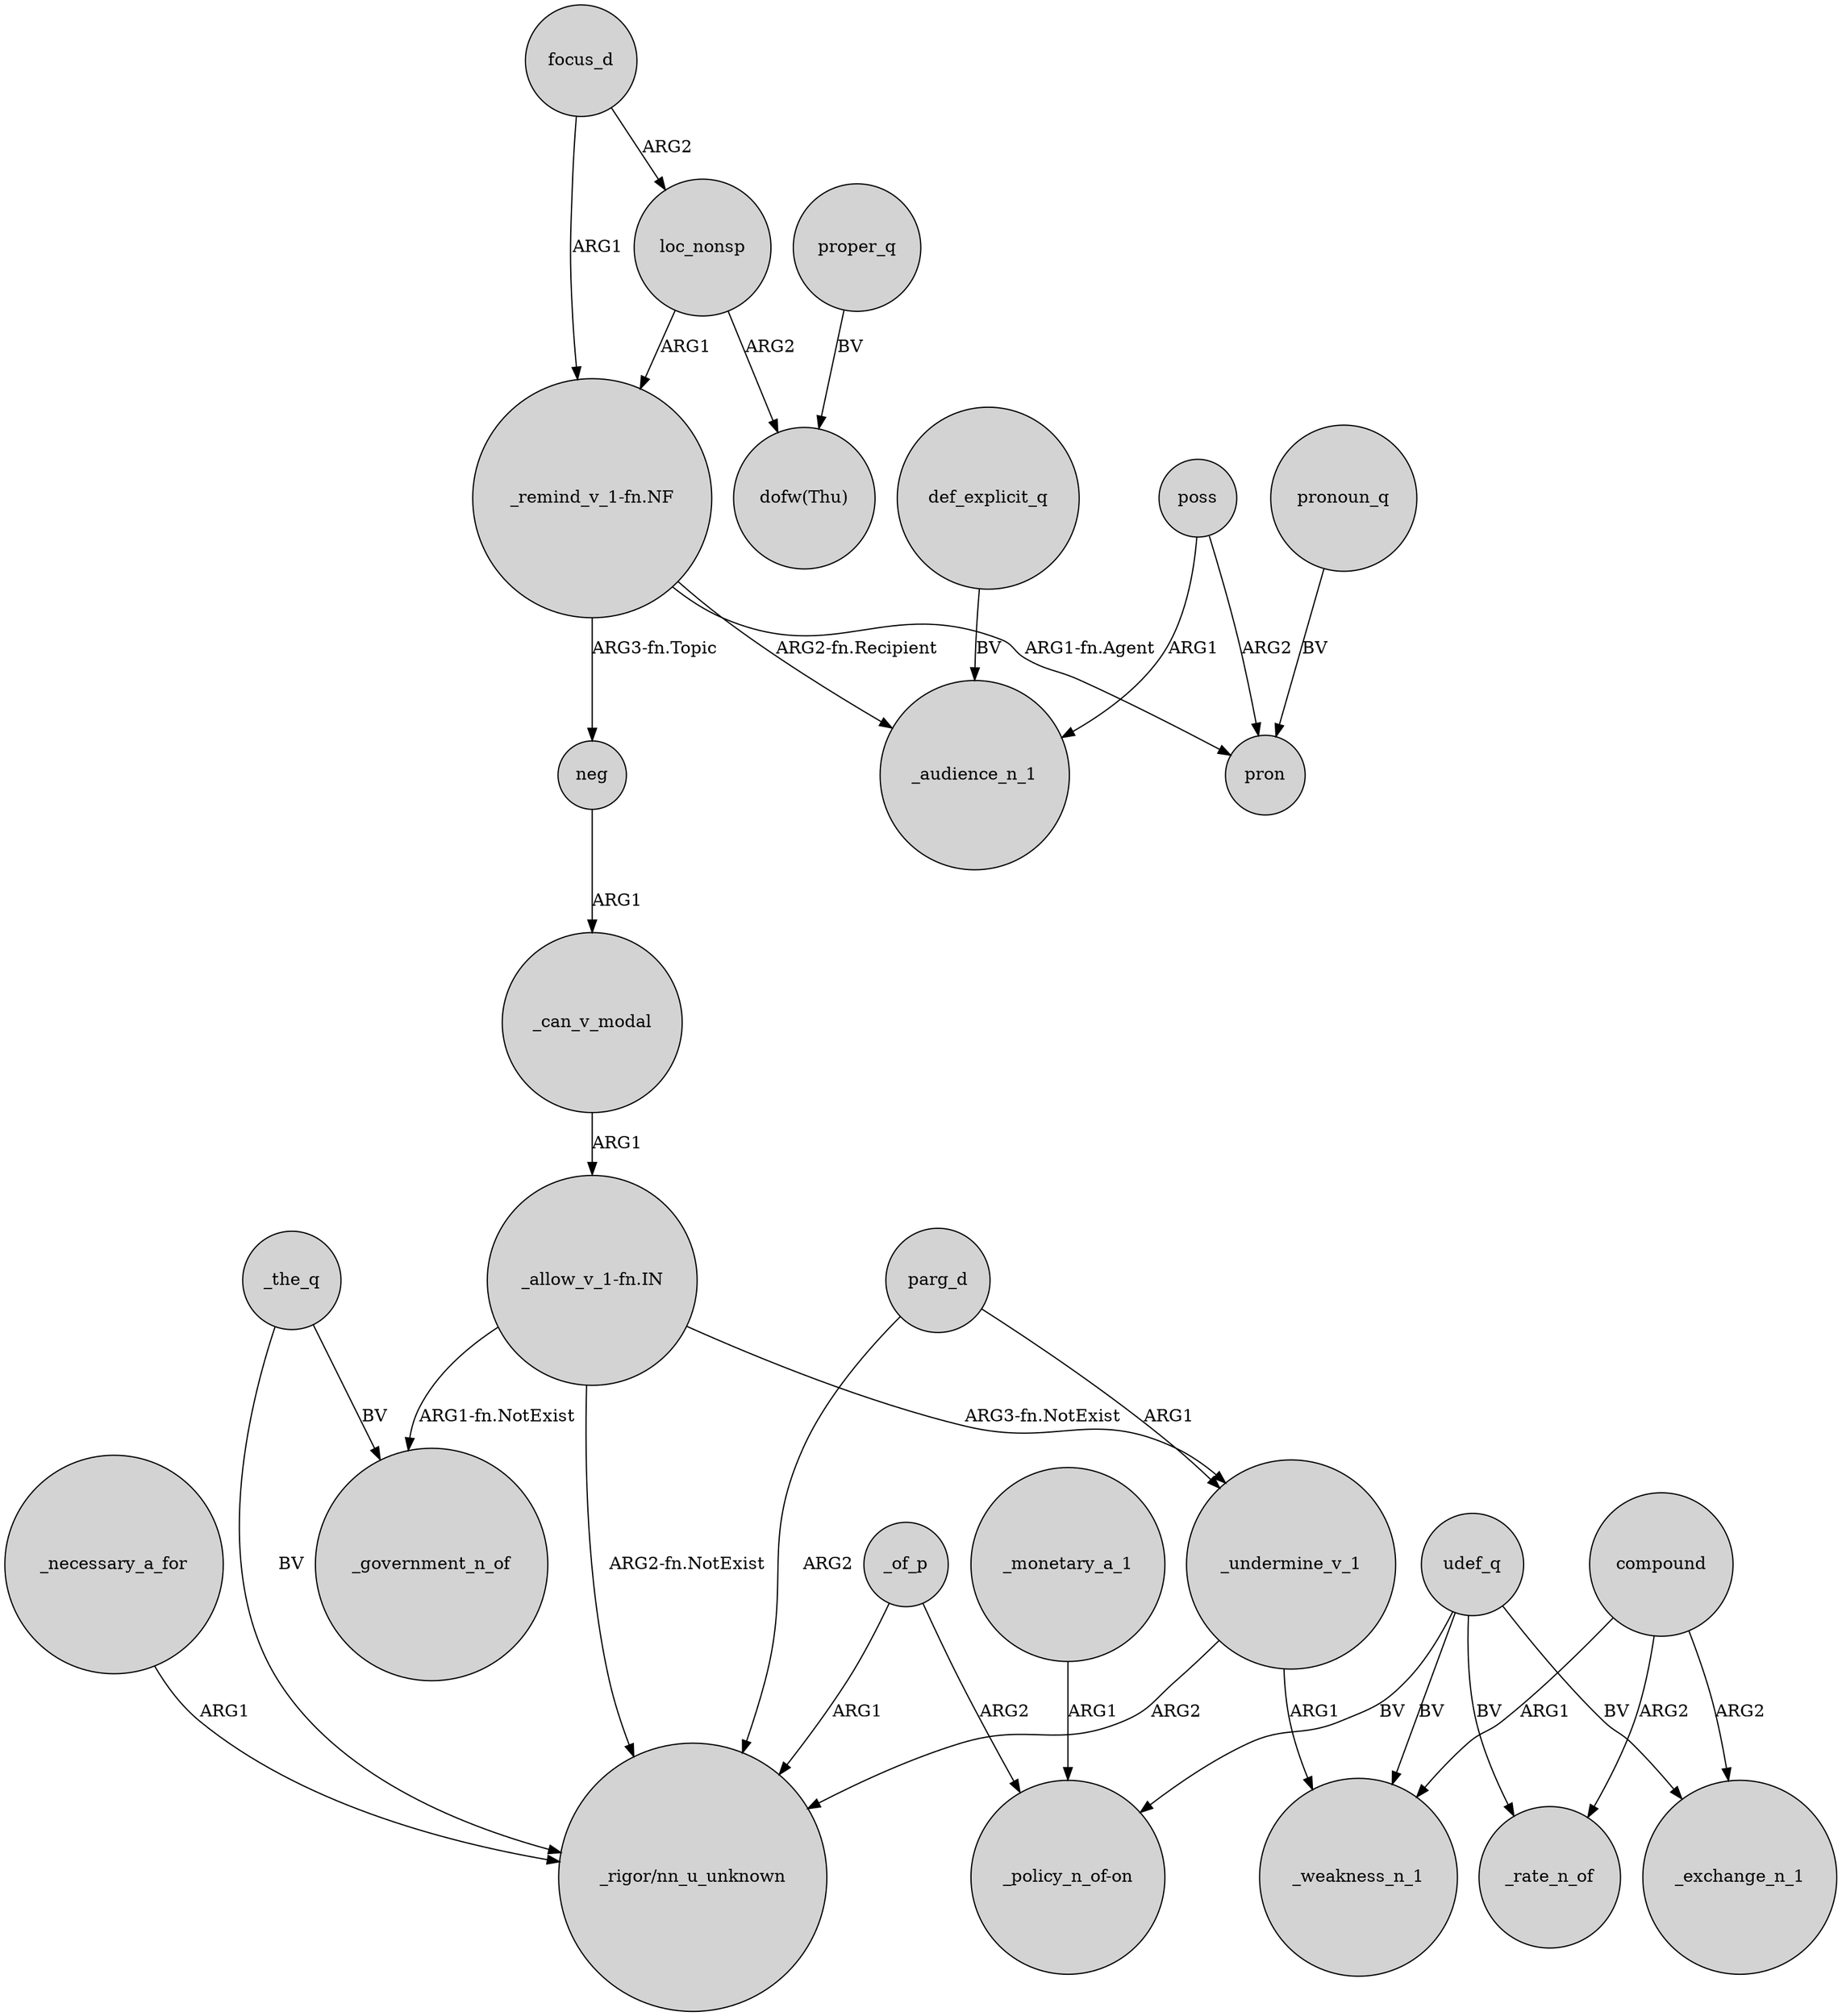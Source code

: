 digraph {
	node [shape=circle style=filled]
	focus_d -> loc_nonsp [label=ARG2]
	"_remind_v_1-fn.NF" -> pron [label="ARG1-fn.Agent"]
	poss -> pron [label=ARG2]
	parg_d -> _undermine_v_1 [label=ARG1]
	_the_q -> "_rigor/nn_u_unknown" [label=BV]
	"_remind_v_1-fn.NF" -> neg [label="ARG3-fn.Topic"]
	"_remind_v_1-fn.NF" -> _audience_n_1 [label="ARG2-fn.Recipient"]
	"_allow_v_1-fn.IN" -> "_rigor/nn_u_unknown" [label="ARG2-fn.NotExist"]
	_of_p -> "_policy_n_of-on" [label=ARG2]
	poss -> _audience_n_1 [label=ARG1]
	_undermine_v_1 -> _weakness_n_1 [label=ARG1]
	udef_q -> _rate_n_of [label=BV]
	"_allow_v_1-fn.IN" -> _government_n_of [label="ARG1-fn.NotExist"]
	udef_q -> "_policy_n_of-on" [label=BV]
	def_explicit_q -> _audience_n_1 [label=BV]
	focus_d -> "_remind_v_1-fn.NF" [label=ARG1]
	udef_q -> _weakness_n_1 [label=BV]
	compound -> _exchange_n_1 [label=ARG2]
	"_allow_v_1-fn.IN" -> _undermine_v_1 [label="ARG3-fn.NotExist"]
	pronoun_q -> pron [label=BV]
	compound -> _rate_n_of [label=ARG2]
	proper_q -> "dofw(Thu)" [label=BV]
	_undermine_v_1 -> "_rigor/nn_u_unknown" [label=ARG2]
	loc_nonsp -> "dofw(Thu)" [label=ARG2]
	_can_v_modal -> "_allow_v_1-fn.IN" [label=ARG1]
	loc_nonsp -> "_remind_v_1-fn.NF" [label=ARG1]
	_monetary_a_1 -> "_policy_n_of-on" [label=ARG1]
	_the_q -> _government_n_of [label=BV]
	_necessary_a_for -> "_rigor/nn_u_unknown" [label=ARG1]
	compound -> _weakness_n_1 [label=ARG1]
	udef_q -> _exchange_n_1 [label=BV]
	parg_d -> "_rigor/nn_u_unknown" [label=ARG2]
	neg -> _can_v_modal [label=ARG1]
	_of_p -> "_rigor/nn_u_unknown" [label=ARG1]
}
